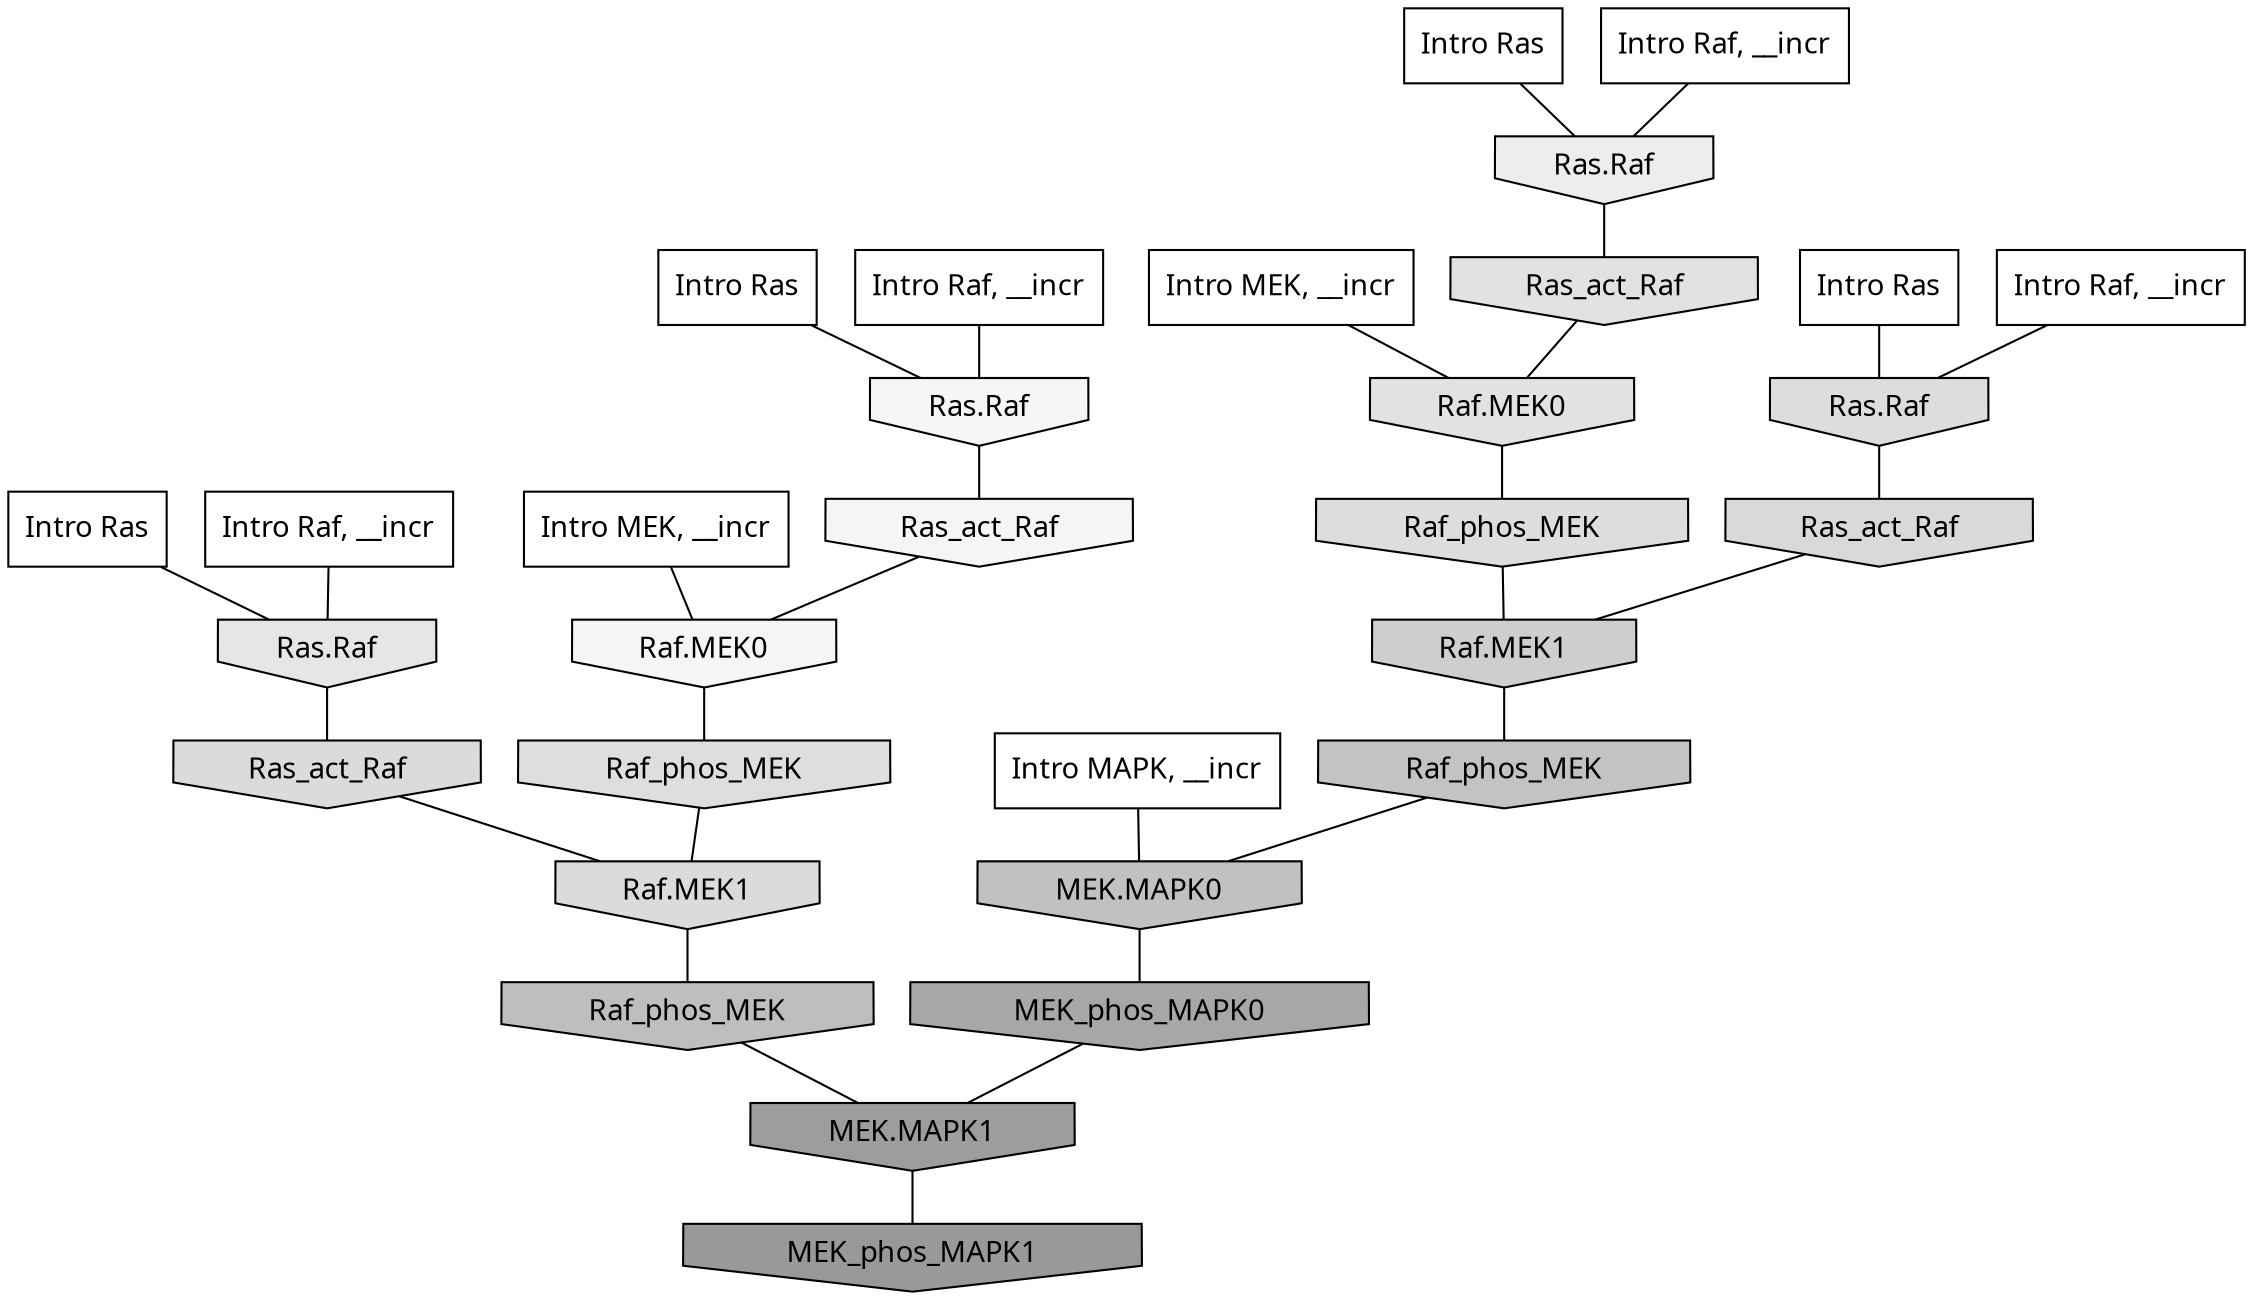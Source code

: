 digraph G{
  rankdir="TB";
  ranksep=0.30;
  node [fontname="CMU Serif"];
  edge [fontname="CMU Serif"];
  
  31 [label="Intro Ras", shape=rectangle, style=filled, fillcolor="0.000 0.000 1.000"]
  
  89 [label="Intro Ras", shape=rectangle, style=filled, fillcolor="0.000 0.000 1.000"]
  
  98 [label="Intro Ras", shape=rectangle, style=filled, fillcolor="0.000 0.000 1.000"]
  
  99 [label="Intro Ras", shape=rectangle, style=filled, fillcolor="0.000 0.000 1.000"]
  
  192 [label="Intro Raf, __incr", shape=rectangle, style=filled, fillcolor="0.000 0.000 1.000"]
  
  392 [label="Intro Raf, __incr", shape=rectangle, style=filled, fillcolor="0.000 0.000 1.000"]
  
  652 [label="Intro Raf, __incr", shape=rectangle, style=filled, fillcolor="0.000 0.000 1.000"]
  
  668 [label="Intro Raf, __incr", shape=rectangle, style=filled, fillcolor="0.000 0.000 1.000"]
  
  1103 [label="Intro MEK, __incr", shape=rectangle, style=filled, fillcolor="0.000 0.000 1.000"]
  
  1176 [label="Intro MEK, __incr", shape=rectangle, style=filled, fillcolor="0.000 0.000 1.000"]
  
  2776 [label="Intro MAPK, __incr", shape=rectangle, style=filled, fillcolor="0.000 0.000 1.000"]
  
  3541 [label="Ras.Raf", shape=invhouse, style=filled, fillcolor="0.000 0.000 0.964"]
  
  3577 [label="Ras_act_Raf", shape=invhouse, style=filled, fillcolor="0.000 0.000 0.959"]
  
  3579 [label="Raf.MEK0", shape=invhouse, style=filled, fillcolor="0.000 0.000 0.959"]
  
  3921 [label="Ras.Raf", shape=invhouse, style=filled, fillcolor="0.000 0.000 0.928"]
  
  4345 [label="Ras.Raf", shape=invhouse, style=filled, fillcolor="0.000 0.000 0.899"]
  
  4558 [label="Ras_act_Raf", shape=invhouse, style=filled, fillcolor="0.000 0.000 0.885"]
  
  4562 [label="Raf.MEK0", shape=invhouse, style=filled, fillcolor="0.000 0.000 0.885"]
  
  4858 [label="Raf_phos_MEK", shape=invhouse, style=filled, fillcolor="0.000 0.000 0.868"]
  
  4864 [label="Raf_phos_MEK", shape=invhouse, style=filled, fillcolor="0.000 0.000 0.867"]
  
  4883 [label="Ras.Raf", shape=invhouse, style=filled, fillcolor="0.000 0.000 0.865"]
  
  4992 [label="Ras_act_Raf", shape=invhouse, style=filled, fillcolor="0.000 0.000 0.858"]
  
  4994 [label="Raf.MEK1", shape=invhouse, style=filled, fillcolor="0.000 0.000 0.858"]
  
  5152 [label="Ras_act_Raf", shape=invhouse, style=filled, fillcolor="0.000 0.000 0.848"]
  
  5938 [label="Raf.MEK1", shape=invhouse, style=filled, fillcolor="0.000 0.000 0.805"]
  
  6823 [label="Raf_phos_MEK", shape=invhouse, style=filled, fillcolor="0.000 0.000 0.765"]
  
  7161 [label="MEK.MAPK0", shape=invhouse, style=filled, fillcolor="0.000 0.000 0.754"]
  
  7458 [label="Raf_phos_MEK", shape=invhouse, style=filled, fillcolor="0.000 0.000 0.744"]
  
  10883 [label="MEK_phos_MAPK0", shape=invhouse, style=filled, fillcolor="0.000 0.000 0.654"]
  
  13135 [label="MEK.MAPK1", shape=invhouse, style=filled, fillcolor="0.000 0.000 0.614"]
  
  14069 [label="MEK_phos_MAPK1", shape=invhouse, style=filled, fillcolor="0.000 0.000 0.600"]
  
  
  13135 -> 14069 [dir=none, color="0.000 0.000 0.000"] 
  10883 -> 13135 [dir=none, color="0.000 0.000 0.000"] 
  7458 -> 13135 [dir=none, color="0.000 0.000 0.000"] 
  7161 -> 10883 [dir=none, color="0.000 0.000 0.000"] 
  6823 -> 7161 [dir=none, color="0.000 0.000 0.000"] 
  5938 -> 6823 [dir=none, color="0.000 0.000 0.000"] 
  5152 -> 5938 [dir=none, color="0.000 0.000 0.000"] 
  4994 -> 7458 [dir=none, color="0.000 0.000 0.000"] 
  4992 -> 4994 [dir=none, color="0.000 0.000 0.000"] 
  4883 -> 5152 [dir=none, color="0.000 0.000 0.000"] 
  4864 -> 5938 [dir=none, color="0.000 0.000 0.000"] 
  4858 -> 4994 [dir=none, color="0.000 0.000 0.000"] 
  4562 -> 4864 [dir=none, color="0.000 0.000 0.000"] 
  4558 -> 4562 [dir=none, color="0.000 0.000 0.000"] 
  4345 -> 4992 [dir=none, color="0.000 0.000 0.000"] 
  3921 -> 4558 [dir=none, color="0.000 0.000 0.000"] 
  3579 -> 4858 [dir=none, color="0.000 0.000 0.000"] 
  3577 -> 3579 [dir=none, color="0.000 0.000 0.000"] 
  3541 -> 3577 [dir=none, color="0.000 0.000 0.000"] 
  2776 -> 7161 [dir=none, color="0.000 0.000 0.000"] 
  1176 -> 3579 [dir=none, color="0.000 0.000 0.000"] 
  1103 -> 4562 [dir=none, color="0.000 0.000 0.000"] 
  668 -> 3541 [dir=none, color="0.000 0.000 0.000"] 
  652 -> 3921 [dir=none, color="0.000 0.000 0.000"] 
  392 -> 4883 [dir=none, color="0.000 0.000 0.000"] 
  192 -> 4345 [dir=none, color="0.000 0.000 0.000"] 
  99 -> 3921 [dir=none, color="0.000 0.000 0.000"] 
  98 -> 4883 [dir=none, color="0.000 0.000 0.000"] 
  89 -> 3541 [dir=none, color="0.000 0.000 0.000"] 
  31 -> 4345 [dir=none, color="0.000 0.000 0.000"] 
  
  }

